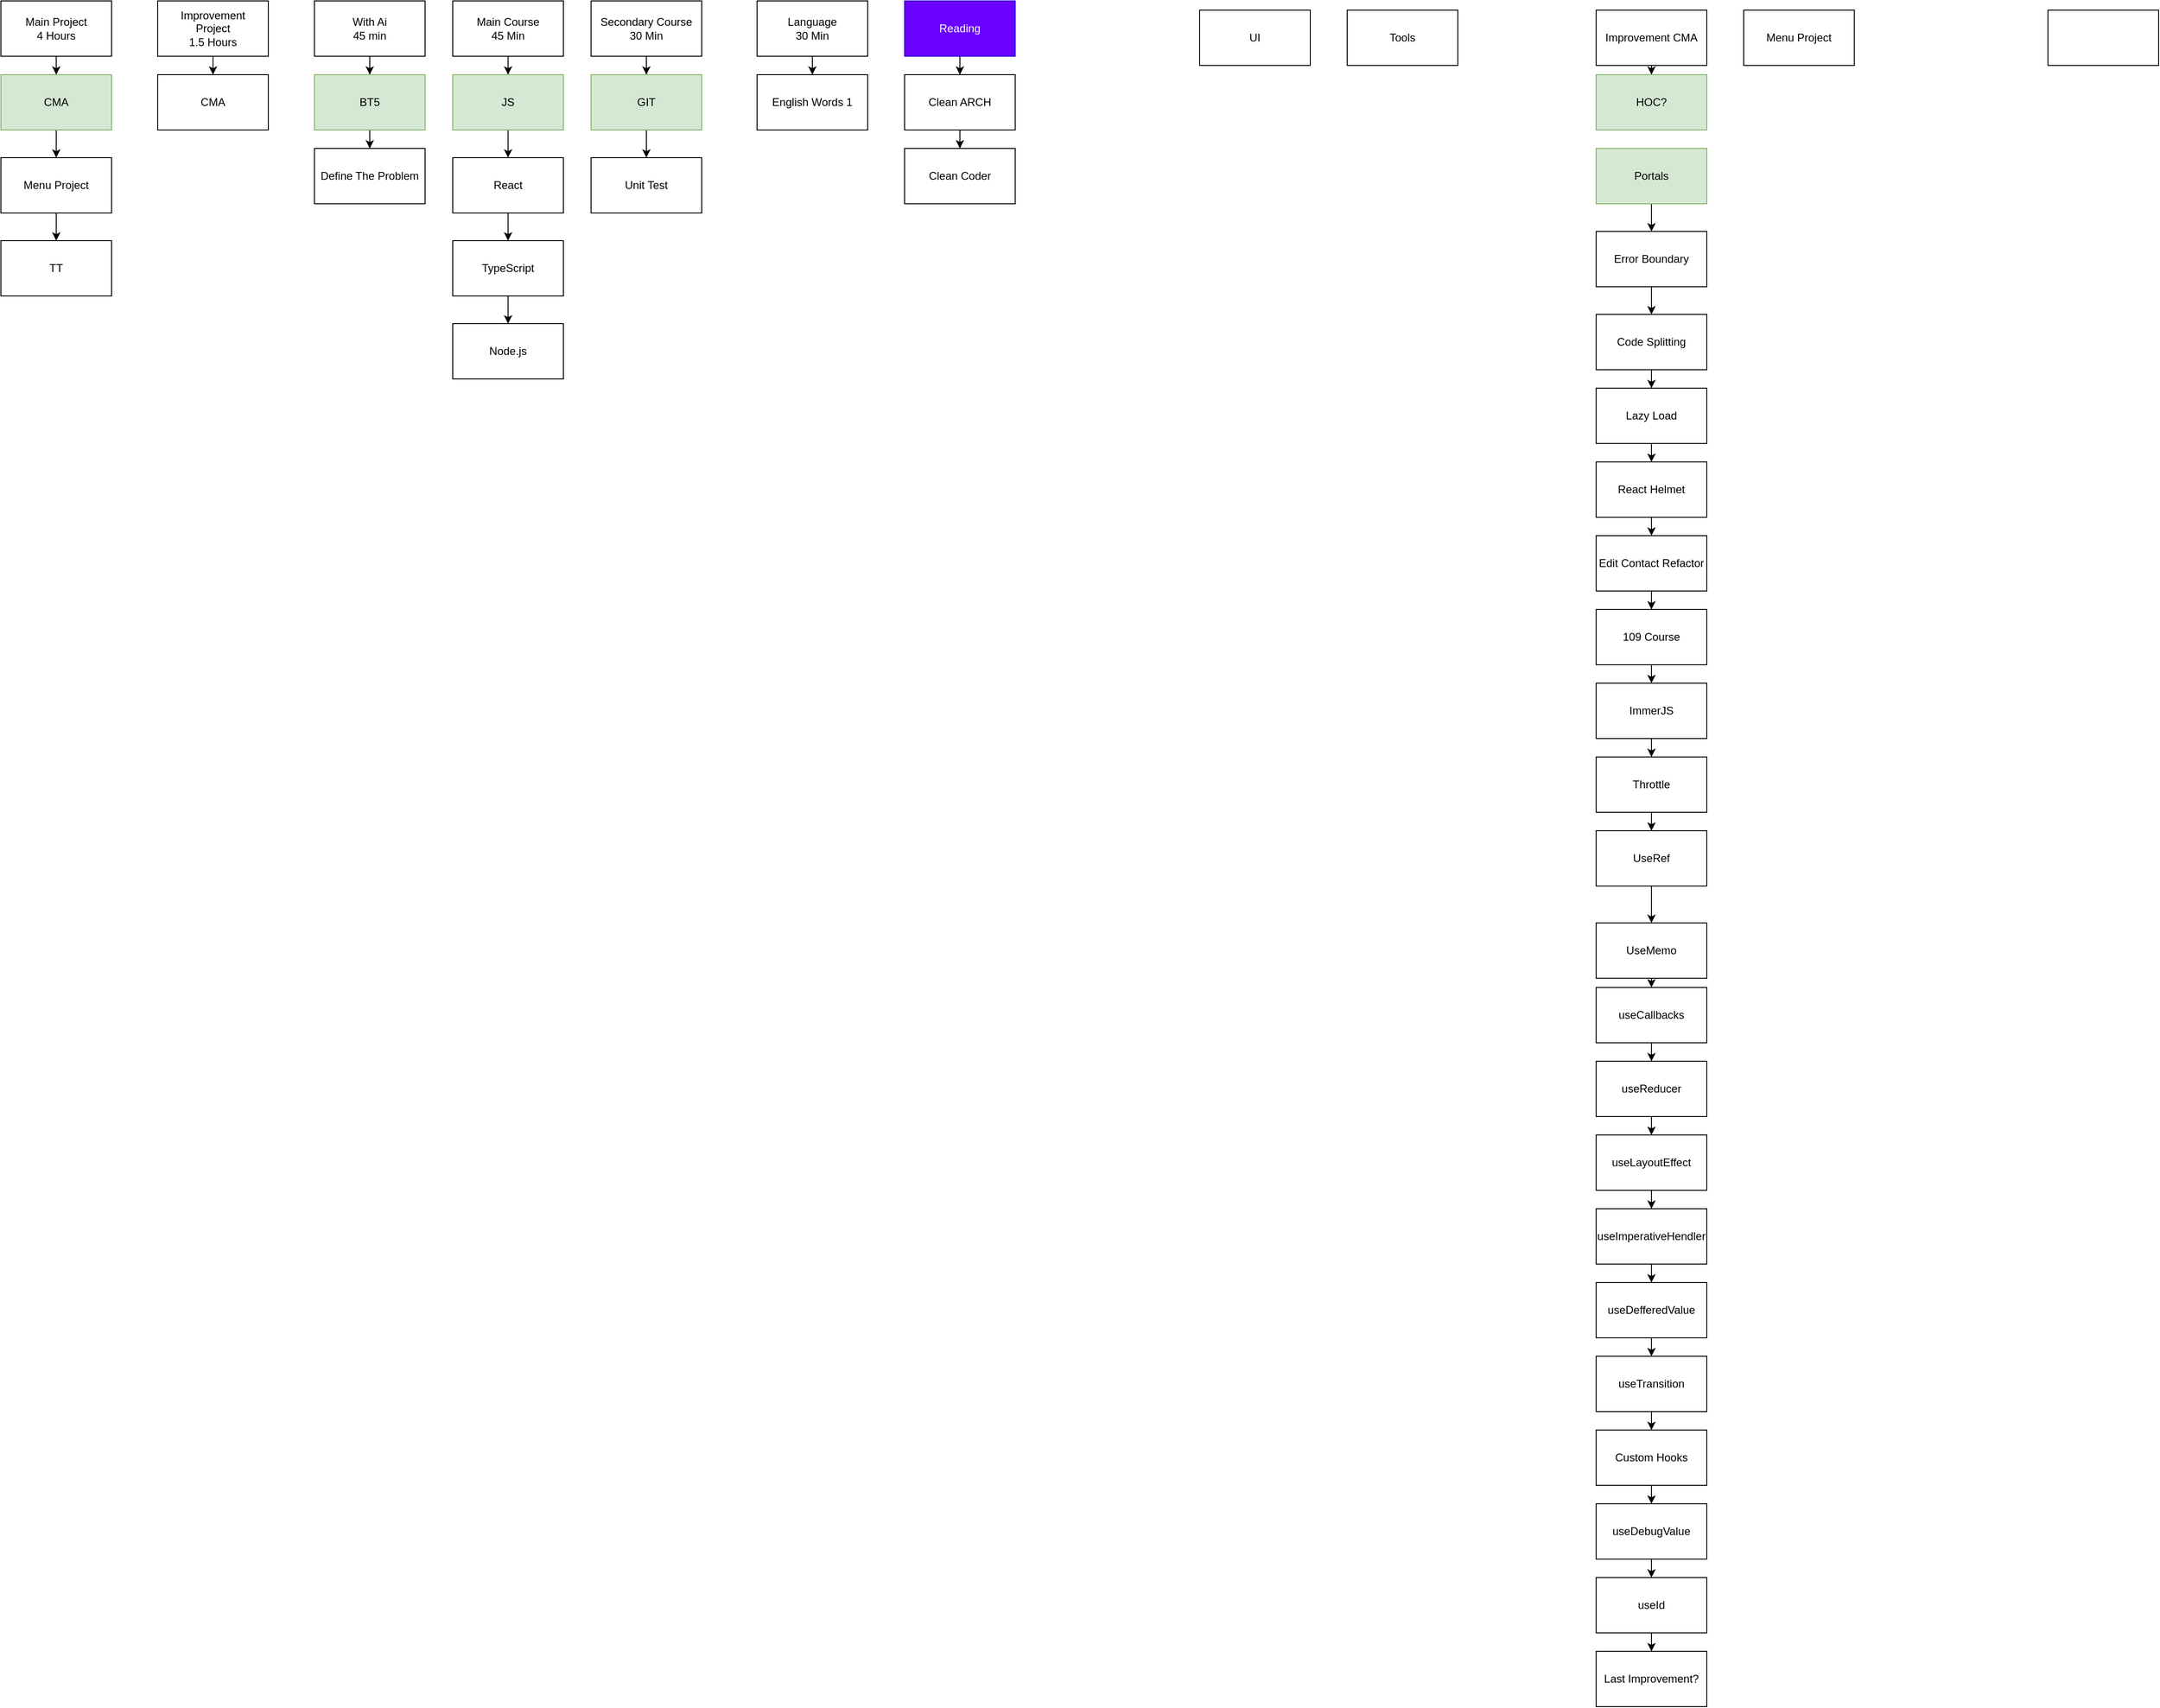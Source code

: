 <mxfile version="24.5.5" type="github">
  <diagram name="Page-1" id="LG2aejodbbx1wu4bJTzq">
    <mxGraphModel dx="1371" dy="667" grid="1" gridSize="10" guides="1" tooltips="1" connect="1" arrows="1" fold="1" page="1" pageScale="1" pageWidth="850" pageHeight="1100" math="0" shadow="0">
      <root>
        <mxCell id="0" />
        <mxCell id="1" parent="0" />
        <mxCell id="z8JezbtAQ2rlnTOmX2S_-20" style="edgeStyle=orthogonalEdgeStyle;rounded=0;orthogonalLoop=1;jettySize=auto;html=1;" parent="1" source="z8JezbtAQ2rlnTOmX2S_-1" target="z8JezbtAQ2rlnTOmX2S_-21" edge="1">
          <mxGeometry relative="1" as="geometry">
            <mxPoint x="-100" y="120" as="targetPoint" />
          </mxGeometry>
        </mxCell>
        <mxCell id="z8JezbtAQ2rlnTOmX2S_-1" value="Secondary Course&lt;div&gt;30 Min&lt;/div&gt;" style="rounded=0;whiteSpace=wrap;html=1;" parent="1" vertex="1">
          <mxGeometry x="-160" y="40" width="120" height="60" as="geometry" />
        </mxCell>
        <mxCell id="z8JezbtAQ2rlnTOmX2S_-16" style="edgeStyle=orthogonalEdgeStyle;rounded=0;orthogonalLoop=1;jettySize=auto;html=1;" parent="1" source="z8JezbtAQ2rlnTOmX2S_-2" target="z8JezbtAQ2rlnTOmX2S_-17" edge="1">
          <mxGeometry relative="1" as="geometry">
            <mxPoint x="-740" y="130" as="targetPoint" />
          </mxGeometry>
        </mxCell>
        <mxCell id="z8JezbtAQ2rlnTOmX2S_-2" value="Main Project&lt;div&gt;4 Hours&lt;/div&gt;" style="rounded=0;whiteSpace=wrap;html=1;" parent="1" vertex="1">
          <mxGeometry x="-800" y="40" width="120" height="60" as="geometry" />
        </mxCell>
        <mxCell id="z8JezbtAQ2rlnTOmX2S_-10" style="edgeStyle=orthogonalEdgeStyle;rounded=0;orthogonalLoop=1;jettySize=auto;html=1;" parent="1" source="z8JezbtAQ2rlnTOmX2S_-3" target="z8JezbtAQ2rlnTOmX2S_-11" edge="1">
          <mxGeometry relative="1" as="geometry">
            <mxPoint x="-250" y="130" as="targetPoint" />
          </mxGeometry>
        </mxCell>
        <mxCell id="z8JezbtAQ2rlnTOmX2S_-3" value="Main Course&lt;div&gt;45 Min&lt;/div&gt;" style="rounded=0;whiteSpace=wrap;html=1;" parent="1" vertex="1">
          <mxGeometry x="-310" y="40" width="120" height="60" as="geometry" />
        </mxCell>
        <mxCell id="z8JezbtAQ2rlnTOmX2S_-24" style="edgeStyle=orthogonalEdgeStyle;rounded=0;orthogonalLoop=1;jettySize=auto;html=1;" parent="1" source="z8JezbtAQ2rlnTOmX2S_-4" target="z8JezbtAQ2rlnTOmX2S_-25" edge="1">
          <mxGeometry relative="1" as="geometry">
            <mxPoint x="-570" y="130" as="targetPoint" />
          </mxGeometry>
        </mxCell>
        <mxCell id="z8JezbtAQ2rlnTOmX2S_-4" value="Improvement&lt;div&gt;Project&lt;/div&gt;&lt;div&gt;1.5 Hours&lt;/div&gt;" style="rounded=0;whiteSpace=wrap;html=1;" parent="1" vertex="1">
          <mxGeometry x="-630" y="40" width="120" height="60" as="geometry" />
        </mxCell>
        <mxCell id="z8JezbtAQ2rlnTOmX2S_-5" value="UI" style="rounded=0;whiteSpace=wrap;html=1;" parent="1" vertex="1">
          <mxGeometry x="500" y="50" width="120" height="60" as="geometry" />
        </mxCell>
        <mxCell id="z8JezbtAQ2rlnTOmX2S_-6" value="Tools" style="rounded=0;whiteSpace=wrap;html=1;" parent="1" vertex="1">
          <mxGeometry x="660" y="50" width="120" height="60" as="geometry" />
        </mxCell>
        <mxCell id="z8JezbtAQ2rlnTOmX2S_-30" style="edgeStyle=orthogonalEdgeStyle;rounded=0;orthogonalLoop=1;jettySize=auto;html=1;" parent="1" source="z8JezbtAQ2rlnTOmX2S_-7" target="z8JezbtAQ2rlnTOmX2S_-31" edge="1">
          <mxGeometry relative="1" as="geometry">
            <mxPoint x="-400" y="130" as="targetPoint" />
          </mxGeometry>
        </mxCell>
        <mxCell id="z8JezbtAQ2rlnTOmX2S_-7" value="With Ai&lt;div&gt;45 min&lt;/div&gt;" style="rounded=0;whiteSpace=wrap;html=1;" parent="1" vertex="1">
          <mxGeometry x="-460" y="40" width="120" height="60" as="geometry" />
        </mxCell>
        <mxCell id="z8JezbtAQ2rlnTOmX2S_-26" style="edgeStyle=orthogonalEdgeStyle;rounded=0;orthogonalLoop=1;jettySize=auto;html=1;" parent="1" source="z8JezbtAQ2rlnTOmX2S_-8" target="z8JezbtAQ2rlnTOmX2S_-27" edge="1">
          <mxGeometry relative="1" as="geometry">
            <mxPoint x="240" y="130" as="targetPoint" />
          </mxGeometry>
        </mxCell>
        <mxCell id="z8JezbtAQ2rlnTOmX2S_-8" value="Reading" style="rounded=0;whiteSpace=wrap;html=1;fillColor=#6a00ff;fontColor=#ffffff;strokeColor=#3700CC;" parent="1" vertex="1">
          <mxGeometry x="180" y="40" width="120" height="60" as="geometry" />
        </mxCell>
        <mxCell id="z8JezbtAQ2rlnTOmX2S_-28" style="edgeStyle=orthogonalEdgeStyle;rounded=0;orthogonalLoop=1;jettySize=auto;html=1;" parent="1" source="z8JezbtAQ2rlnTOmX2S_-9" target="z8JezbtAQ2rlnTOmX2S_-29" edge="1">
          <mxGeometry relative="1" as="geometry">
            <mxPoint x="80" y="130" as="targetPoint" />
          </mxGeometry>
        </mxCell>
        <mxCell id="z8JezbtAQ2rlnTOmX2S_-9" value="Language&lt;div&gt;30 Min&lt;/div&gt;" style="rounded=0;whiteSpace=wrap;html=1;" parent="1" vertex="1">
          <mxGeometry x="20" y="40" width="120" height="60" as="geometry" />
        </mxCell>
        <mxCell id="z8JezbtAQ2rlnTOmX2S_-14" style="edgeStyle=orthogonalEdgeStyle;rounded=0;orthogonalLoop=1;jettySize=auto;html=1;" parent="1" source="z8JezbtAQ2rlnTOmX2S_-11" target="z8JezbtAQ2rlnTOmX2S_-15" edge="1">
          <mxGeometry relative="1" as="geometry">
            <mxPoint x="-250" y="220" as="targetPoint" />
          </mxGeometry>
        </mxCell>
        <mxCell id="z8JezbtAQ2rlnTOmX2S_-11" value="JS" style="rounded=0;whiteSpace=wrap;html=1;fillColor=#d5e8d4;strokeColor=#82b366;" parent="1" vertex="1">
          <mxGeometry x="-310" y="120" width="120" height="60" as="geometry" />
        </mxCell>
        <mxCell id="KyUrAidOEwDMEyV5-HBK-1" style="edgeStyle=orthogonalEdgeStyle;rounded=0;orthogonalLoop=1;jettySize=auto;html=1;" parent="1" source="z8JezbtAQ2rlnTOmX2S_-15" target="KyUrAidOEwDMEyV5-HBK-2" edge="1">
          <mxGeometry relative="1" as="geometry">
            <mxPoint x="-250" y="300" as="targetPoint" />
          </mxGeometry>
        </mxCell>
        <mxCell id="z8JezbtAQ2rlnTOmX2S_-15" value="React" style="rounded=0;whiteSpace=wrap;html=1;" parent="1" vertex="1">
          <mxGeometry x="-310" y="210" width="120" height="60" as="geometry" />
        </mxCell>
        <mxCell id="z8JezbtAQ2rlnTOmX2S_-18" style="edgeStyle=orthogonalEdgeStyle;rounded=0;orthogonalLoop=1;jettySize=auto;html=1;" parent="1" source="z8JezbtAQ2rlnTOmX2S_-17" target="z8JezbtAQ2rlnTOmX2S_-19" edge="1">
          <mxGeometry relative="1" as="geometry">
            <mxPoint x="-740" y="210" as="targetPoint" />
          </mxGeometry>
        </mxCell>
        <mxCell id="z8JezbtAQ2rlnTOmX2S_-17" value="CMA" style="rounded=0;whiteSpace=wrap;html=1;fillColor=#d5e8d4;strokeColor=#82b366;" parent="1" vertex="1">
          <mxGeometry x="-800" y="120" width="120" height="60" as="geometry" />
        </mxCell>
        <mxCell id="z8JezbtAQ2rlnTOmX2S_-36" style="edgeStyle=orthogonalEdgeStyle;rounded=0;orthogonalLoop=1;jettySize=auto;html=1;" parent="1" source="z8JezbtAQ2rlnTOmX2S_-19" target="z8JezbtAQ2rlnTOmX2S_-37" edge="1">
          <mxGeometry relative="1" as="geometry">
            <mxPoint x="-740" y="310" as="targetPoint" />
          </mxGeometry>
        </mxCell>
        <mxCell id="z8JezbtAQ2rlnTOmX2S_-19" value="Menu Project" style="rounded=0;whiteSpace=wrap;html=1;" parent="1" vertex="1">
          <mxGeometry x="-800" y="210" width="120" height="60" as="geometry" />
        </mxCell>
        <mxCell id="z8JezbtAQ2rlnTOmX2S_-22" style="edgeStyle=orthogonalEdgeStyle;rounded=0;orthogonalLoop=1;jettySize=auto;html=1;" parent="1" source="z8JezbtAQ2rlnTOmX2S_-21" target="z8JezbtAQ2rlnTOmX2S_-23" edge="1">
          <mxGeometry relative="1" as="geometry">
            <mxPoint x="-100" y="210" as="targetPoint" />
          </mxGeometry>
        </mxCell>
        <mxCell id="z8JezbtAQ2rlnTOmX2S_-21" value="GIT" style="rounded=0;whiteSpace=wrap;html=1;fillColor=#d5e8d4;strokeColor=#82b366;" parent="1" vertex="1">
          <mxGeometry x="-160" y="120" width="120" height="60" as="geometry" />
        </mxCell>
        <mxCell id="z8JezbtAQ2rlnTOmX2S_-23" value="Unit Test" style="rounded=0;whiteSpace=wrap;html=1;" parent="1" vertex="1">
          <mxGeometry x="-160" y="210" width="120" height="60" as="geometry" />
        </mxCell>
        <mxCell id="z8JezbtAQ2rlnTOmX2S_-25" value="CMA" style="rounded=0;whiteSpace=wrap;html=1;" parent="1" vertex="1">
          <mxGeometry x="-630" y="120" width="120" height="60" as="geometry" />
        </mxCell>
        <mxCell id="z8JezbtAQ2rlnTOmX2S_-34" style="edgeStyle=orthogonalEdgeStyle;rounded=0;orthogonalLoop=1;jettySize=auto;html=1;" parent="1" source="z8JezbtAQ2rlnTOmX2S_-27" target="z8JezbtAQ2rlnTOmX2S_-35" edge="1">
          <mxGeometry relative="1" as="geometry">
            <mxPoint x="240" y="210" as="targetPoint" />
          </mxGeometry>
        </mxCell>
        <mxCell id="z8JezbtAQ2rlnTOmX2S_-27" value="Clean ARCH" style="rounded=0;whiteSpace=wrap;html=1;" parent="1" vertex="1">
          <mxGeometry x="180" y="120" width="120" height="60" as="geometry" />
        </mxCell>
        <mxCell id="z8JezbtAQ2rlnTOmX2S_-29" value="English Words 1" style="rounded=0;whiteSpace=wrap;html=1;" parent="1" vertex="1">
          <mxGeometry x="20" y="120" width="120" height="60" as="geometry" />
        </mxCell>
        <mxCell id="z8JezbtAQ2rlnTOmX2S_-32" style="edgeStyle=orthogonalEdgeStyle;rounded=0;orthogonalLoop=1;jettySize=auto;html=1;" parent="1" source="z8JezbtAQ2rlnTOmX2S_-31" target="z8JezbtAQ2rlnTOmX2S_-33" edge="1">
          <mxGeometry relative="1" as="geometry">
            <mxPoint x="-400" y="210" as="targetPoint" />
          </mxGeometry>
        </mxCell>
        <mxCell id="z8JezbtAQ2rlnTOmX2S_-31" value="BT5" style="rounded=0;whiteSpace=wrap;html=1;fillColor=#d5e8d4;strokeColor=#82b366;" parent="1" vertex="1">
          <mxGeometry x="-460" y="120" width="120" height="60" as="geometry" />
        </mxCell>
        <mxCell id="z8JezbtAQ2rlnTOmX2S_-33" value="Define The Problem" style="rounded=0;whiteSpace=wrap;html=1;" parent="1" vertex="1">
          <mxGeometry x="-460" y="200" width="120" height="60" as="geometry" />
        </mxCell>
        <mxCell id="z8JezbtAQ2rlnTOmX2S_-35" value="Clean Coder" style="rounded=0;whiteSpace=wrap;html=1;" parent="1" vertex="1">
          <mxGeometry x="180" y="200" width="120" height="60" as="geometry" />
        </mxCell>
        <mxCell id="z8JezbtAQ2rlnTOmX2S_-37" value="TT" style="rounded=0;whiteSpace=wrap;html=1;" parent="1" vertex="1">
          <mxGeometry x="-800" y="300" width="120" height="60" as="geometry" />
        </mxCell>
        <mxCell id="KyUrAidOEwDMEyV5-HBK-3" style="edgeStyle=orthogonalEdgeStyle;rounded=0;orthogonalLoop=1;jettySize=auto;html=1;" parent="1" source="KyUrAidOEwDMEyV5-HBK-2" target="KyUrAidOEwDMEyV5-HBK-4" edge="1">
          <mxGeometry relative="1" as="geometry">
            <mxPoint x="-250" y="400" as="targetPoint" />
          </mxGeometry>
        </mxCell>
        <mxCell id="KyUrAidOEwDMEyV5-HBK-2" value="TypeScript" style="rounded=0;whiteSpace=wrap;html=1;" parent="1" vertex="1">
          <mxGeometry x="-310" y="300" width="120" height="60" as="geometry" />
        </mxCell>
        <mxCell id="KyUrAidOEwDMEyV5-HBK-4" value="Node.js" style="rounded=0;whiteSpace=wrap;html=1;" parent="1" vertex="1">
          <mxGeometry x="-310" y="390" width="120" height="60" as="geometry" />
        </mxCell>
        <mxCell id="KyUrAidOEwDMEyV5-HBK-6" style="edgeStyle=orthogonalEdgeStyle;rounded=0;orthogonalLoop=1;jettySize=auto;html=1;" parent="1" source="KyUrAidOEwDMEyV5-HBK-5" target="KyUrAidOEwDMEyV5-HBK-7" edge="1">
          <mxGeometry relative="1" as="geometry">
            <mxPoint x="990" y="150" as="targetPoint" />
          </mxGeometry>
        </mxCell>
        <mxCell id="KyUrAidOEwDMEyV5-HBK-5" value="Improvement CMA" style="rounded=0;whiteSpace=wrap;html=1;" parent="1" vertex="1">
          <mxGeometry x="930" y="50" width="120" height="60" as="geometry" />
        </mxCell>
        <mxCell id="KyUrAidOEwDMEyV5-HBK-7" value="HOC?" style="rounded=0;whiteSpace=wrap;html=1;fillColor=#d5e8d4;strokeColor=#82b366;" parent="1" vertex="1">
          <mxGeometry x="930" y="120" width="120" height="60" as="geometry" />
        </mxCell>
        <mxCell id="KyUrAidOEwDMEyV5-HBK-9" style="edgeStyle=orthogonalEdgeStyle;rounded=0;orthogonalLoop=1;jettySize=auto;html=1;" parent="1" source="KyUrAidOEwDMEyV5-HBK-8" target="KyUrAidOEwDMEyV5-HBK-10" edge="1">
          <mxGeometry relative="1" as="geometry">
            <mxPoint x="990" y="290" as="targetPoint" />
          </mxGeometry>
        </mxCell>
        <mxCell id="KyUrAidOEwDMEyV5-HBK-8" value="Portals" style="rounded=0;whiteSpace=wrap;html=1;fillColor=#d5e8d4;strokeColor=#82b366;" parent="1" vertex="1">
          <mxGeometry x="930" y="200" width="120" height="60" as="geometry" />
        </mxCell>
        <mxCell id="KyUrAidOEwDMEyV5-HBK-11" style="edgeStyle=orthogonalEdgeStyle;rounded=0;orthogonalLoop=1;jettySize=auto;html=1;" parent="1" source="KyUrAidOEwDMEyV5-HBK-10" target="KyUrAidOEwDMEyV5-HBK-12" edge="1">
          <mxGeometry relative="1" as="geometry">
            <mxPoint x="990" y="380" as="targetPoint" />
          </mxGeometry>
        </mxCell>
        <mxCell id="KyUrAidOEwDMEyV5-HBK-10" value="Error Boundary" style="rounded=0;whiteSpace=wrap;html=1;" parent="1" vertex="1">
          <mxGeometry x="930" y="290" width="120" height="60" as="geometry" />
        </mxCell>
        <mxCell id="KyUrAidOEwDMEyV5-HBK-13" style="edgeStyle=orthogonalEdgeStyle;rounded=0;orthogonalLoop=1;jettySize=auto;html=1;" parent="1" source="KyUrAidOEwDMEyV5-HBK-12" target="KyUrAidOEwDMEyV5-HBK-14" edge="1">
          <mxGeometry relative="1" as="geometry">
            <mxPoint x="990" y="470" as="targetPoint" />
          </mxGeometry>
        </mxCell>
        <mxCell id="KyUrAidOEwDMEyV5-HBK-12" value="Code Splitting" style="rounded=0;whiteSpace=wrap;html=1;" parent="1" vertex="1">
          <mxGeometry x="930" y="380" width="120" height="60" as="geometry" />
        </mxCell>
        <mxCell id="KyUrAidOEwDMEyV5-HBK-15" style="edgeStyle=orthogonalEdgeStyle;rounded=0;orthogonalLoop=1;jettySize=auto;html=1;" parent="1" source="KyUrAidOEwDMEyV5-HBK-14" target="KyUrAidOEwDMEyV5-HBK-16" edge="1">
          <mxGeometry relative="1" as="geometry">
            <mxPoint x="990" y="550" as="targetPoint" />
          </mxGeometry>
        </mxCell>
        <mxCell id="KyUrAidOEwDMEyV5-HBK-14" value="Lazy Load" style="rounded=0;whiteSpace=wrap;html=1;" parent="1" vertex="1">
          <mxGeometry x="930" y="460" width="120" height="60" as="geometry" />
        </mxCell>
        <mxCell id="KyUrAidOEwDMEyV5-HBK-17" style="edgeStyle=orthogonalEdgeStyle;rounded=0;orthogonalLoop=1;jettySize=auto;html=1;" parent="1" source="KyUrAidOEwDMEyV5-HBK-16" target="KyUrAidOEwDMEyV5-HBK-18" edge="1">
          <mxGeometry relative="1" as="geometry">
            <mxPoint x="990" y="630" as="targetPoint" />
          </mxGeometry>
        </mxCell>
        <mxCell id="KyUrAidOEwDMEyV5-HBK-16" value="React Helmet" style="rounded=0;whiteSpace=wrap;html=1;" parent="1" vertex="1">
          <mxGeometry x="930" y="540" width="120" height="60" as="geometry" />
        </mxCell>
        <mxCell id="KyUrAidOEwDMEyV5-HBK-19" style="edgeStyle=orthogonalEdgeStyle;rounded=0;orthogonalLoop=1;jettySize=auto;html=1;" parent="1" source="KyUrAidOEwDMEyV5-HBK-18" target="KyUrAidOEwDMEyV5-HBK-20" edge="1">
          <mxGeometry relative="1" as="geometry">
            <mxPoint x="990" y="710" as="targetPoint" />
          </mxGeometry>
        </mxCell>
        <mxCell id="KyUrAidOEwDMEyV5-HBK-18" value="Edit Contact Refactor" style="rounded=0;whiteSpace=wrap;html=1;" parent="1" vertex="1">
          <mxGeometry x="930" y="620" width="120" height="60" as="geometry" />
        </mxCell>
        <mxCell id="KyUrAidOEwDMEyV5-HBK-21" style="edgeStyle=orthogonalEdgeStyle;rounded=0;orthogonalLoop=1;jettySize=auto;html=1;" parent="1" source="KyUrAidOEwDMEyV5-HBK-20" target="KyUrAidOEwDMEyV5-HBK-22" edge="1">
          <mxGeometry relative="1" as="geometry">
            <mxPoint x="990" y="800" as="targetPoint" />
          </mxGeometry>
        </mxCell>
        <mxCell id="KyUrAidOEwDMEyV5-HBK-20" value="109 Course" style="rounded=0;whiteSpace=wrap;html=1;" parent="1" vertex="1">
          <mxGeometry x="930" y="700" width="120" height="60" as="geometry" />
        </mxCell>
        <mxCell id="KyUrAidOEwDMEyV5-HBK-23" style="edgeStyle=orthogonalEdgeStyle;rounded=0;orthogonalLoop=1;jettySize=auto;html=1;" parent="1" source="KyUrAidOEwDMEyV5-HBK-22" target="KyUrAidOEwDMEyV5-HBK-24" edge="1">
          <mxGeometry relative="1" as="geometry">
            <mxPoint x="990" y="870" as="targetPoint" />
          </mxGeometry>
        </mxCell>
        <mxCell id="KyUrAidOEwDMEyV5-HBK-22" value="ImmerJS" style="rounded=0;whiteSpace=wrap;html=1;" parent="1" vertex="1">
          <mxGeometry x="930" y="780" width="120" height="60" as="geometry" />
        </mxCell>
        <mxCell id="KyUrAidOEwDMEyV5-HBK-25" style="edgeStyle=orthogonalEdgeStyle;rounded=0;orthogonalLoop=1;jettySize=auto;html=1;" parent="1" source="KyUrAidOEwDMEyV5-HBK-24" target="KyUrAidOEwDMEyV5-HBK-26" edge="1">
          <mxGeometry relative="1" as="geometry">
            <mxPoint x="990" y="950" as="targetPoint" />
          </mxGeometry>
        </mxCell>
        <mxCell id="KyUrAidOEwDMEyV5-HBK-24" value="Throttle" style="rounded=0;whiteSpace=wrap;html=1;" parent="1" vertex="1">
          <mxGeometry x="930" y="860" width="120" height="60" as="geometry" />
        </mxCell>
        <mxCell id="KyUrAidOEwDMEyV5-HBK-27" style="edgeStyle=orthogonalEdgeStyle;rounded=0;orthogonalLoop=1;jettySize=auto;html=1;" parent="1" source="KyUrAidOEwDMEyV5-HBK-26" target="KyUrAidOEwDMEyV5-HBK-28" edge="1">
          <mxGeometry relative="1" as="geometry">
            <mxPoint x="990" y="1040" as="targetPoint" />
          </mxGeometry>
        </mxCell>
        <mxCell id="KyUrAidOEwDMEyV5-HBK-26" value="UseRef" style="rounded=0;whiteSpace=wrap;html=1;" parent="1" vertex="1">
          <mxGeometry x="930" y="940" width="120" height="60" as="geometry" />
        </mxCell>
        <mxCell id="KyUrAidOEwDMEyV5-HBK-29" style="edgeStyle=orthogonalEdgeStyle;rounded=0;orthogonalLoop=1;jettySize=auto;html=1;" parent="1" source="KyUrAidOEwDMEyV5-HBK-28" target="KyUrAidOEwDMEyV5-HBK-30" edge="1">
          <mxGeometry relative="1" as="geometry">
            <mxPoint x="990" y="1140" as="targetPoint" />
          </mxGeometry>
        </mxCell>
        <mxCell id="KyUrAidOEwDMEyV5-HBK-28" value="UseMemo" style="rounded=0;whiteSpace=wrap;html=1;" parent="1" vertex="1">
          <mxGeometry x="930" y="1040" width="120" height="60" as="geometry" />
        </mxCell>
        <mxCell id="KyUrAidOEwDMEyV5-HBK-31" style="edgeStyle=orthogonalEdgeStyle;rounded=0;orthogonalLoop=1;jettySize=auto;html=1;" parent="1" source="KyUrAidOEwDMEyV5-HBK-30" target="KyUrAidOEwDMEyV5-HBK-32" edge="1">
          <mxGeometry relative="1" as="geometry">
            <mxPoint x="990" y="1200" as="targetPoint" />
          </mxGeometry>
        </mxCell>
        <mxCell id="KyUrAidOEwDMEyV5-HBK-30" value="useCallbacks" style="rounded=0;whiteSpace=wrap;html=1;" parent="1" vertex="1">
          <mxGeometry x="930" y="1110" width="120" height="60" as="geometry" />
        </mxCell>
        <mxCell id="KyUrAidOEwDMEyV5-HBK-33" style="edgeStyle=orthogonalEdgeStyle;rounded=0;orthogonalLoop=1;jettySize=auto;html=1;" parent="1" source="KyUrAidOEwDMEyV5-HBK-32" target="KyUrAidOEwDMEyV5-HBK-34" edge="1">
          <mxGeometry relative="1" as="geometry">
            <mxPoint x="990" y="1280" as="targetPoint" />
          </mxGeometry>
        </mxCell>
        <mxCell id="KyUrAidOEwDMEyV5-HBK-32" value="useReducer" style="rounded=0;whiteSpace=wrap;html=1;" parent="1" vertex="1">
          <mxGeometry x="930" y="1190" width="120" height="60" as="geometry" />
        </mxCell>
        <mxCell id="KyUrAidOEwDMEyV5-HBK-35" style="edgeStyle=orthogonalEdgeStyle;rounded=0;orthogonalLoop=1;jettySize=auto;html=1;" parent="1" source="KyUrAidOEwDMEyV5-HBK-34" target="KyUrAidOEwDMEyV5-HBK-36" edge="1">
          <mxGeometry relative="1" as="geometry">
            <mxPoint x="990" y="1360" as="targetPoint" />
          </mxGeometry>
        </mxCell>
        <mxCell id="KyUrAidOEwDMEyV5-HBK-34" value="useLayoutEffect" style="rounded=0;whiteSpace=wrap;html=1;" parent="1" vertex="1">
          <mxGeometry x="930" y="1270" width="120" height="60" as="geometry" />
        </mxCell>
        <mxCell id="KyUrAidOEwDMEyV5-HBK-37" style="edgeStyle=orthogonalEdgeStyle;rounded=0;orthogonalLoop=1;jettySize=auto;html=1;" parent="1" source="KyUrAidOEwDMEyV5-HBK-36" target="KyUrAidOEwDMEyV5-HBK-38" edge="1">
          <mxGeometry relative="1" as="geometry">
            <mxPoint x="990" y="1450" as="targetPoint" />
          </mxGeometry>
        </mxCell>
        <mxCell id="KyUrAidOEwDMEyV5-HBK-36" value="useImperativeHendler" style="rounded=0;whiteSpace=wrap;html=1;" parent="1" vertex="1">
          <mxGeometry x="930" y="1350" width="120" height="60" as="geometry" />
        </mxCell>
        <mxCell id="KyUrAidOEwDMEyV5-HBK-39" style="edgeStyle=orthogonalEdgeStyle;rounded=0;orthogonalLoop=1;jettySize=auto;html=1;" parent="1" source="KyUrAidOEwDMEyV5-HBK-38" target="KyUrAidOEwDMEyV5-HBK-40" edge="1">
          <mxGeometry relative="1" as="geometry">
            <mxPoint x="990" y="1530" as="targetPoint" />
          </mxGeometry>
        </mxCell>
        <mxCell id="KyUrAidOEwDMEyV5-HBK-38" value="useDefferedValue" style="rounded=0;whiteSpace=wrap;html=1;" parent="1" vertex="1">
          <mxGeometry x="930" y="1430" width="120" height="60" as="geometry" />
        </mxCell>
        <mxCell id="KyUrAidOEwDMEyV5-HBK-41" style="edgeStyle=orthogonalEdgeStyle;rounded=0;orthogonalLoop=1;jettySize=auto;html=1;" parent="1" source="KyUrAidOEwDMEyV5-HBK-40" target="KyUrAidOEwDMEyV5-HBK-42" edge="1">
          <mxGeometry relative="1" as="geometry">
            <mxPoint x="990" y="1600" as="targetPoint" />
          </mxGeometry>
        </mxCell>
        <mxCell id="KyUrAidOEwDMEyV5-HBK-40" value="useTransition" style="rounded=0;whiteSpace=wrap;html=1;" parent="1" vertex="1">
          <mxGeometry x="930" y="1510" width="120" height="60" as="geometry" />
        </mxCell>
        <mxCell id="KyUrAidOEwDMEyV5-HBK-43" style="edgeStyle=orthogonalEdgeStyle;rounded=0;orthogonalLoop=1;jettySize=auto;html=1;" parent="1" source="KyUrAidOEwDMEyV5-HBK-42" target="KyUrAidOEwDMEyV5-HBK-44" edge="1">
          <mxGeometry relative="1" as="geometry">
            <mxPoint x="990" y="1680" as="targetPoint" />
          </mxGeometry>
        </mxCell>
        <mxCell id="KyUrAidOEwDMEyV5-HBK-42" value="Custom Hooks" style="rounded=0;whiteSpace=wrap;html=1;" parent="1" vertex="1">
          <mxGeometry x="930" y="1590" width="120" height="60" as="geometry" />
        </mxCell>
        <mxCell id="KyUrAidOEwDMEyV5-HBK-45" style="edgeStyle=orthogonalEdgeStyle;rounded=0;orthogonalLoop=1;jettySize=auto;html=1;" parent="1" source="KyUrAidOEwDMEyV5-HBK-44" target="KyUrAidOEwDMEyV5-HBK-46" edge="1">
          <mxGeometry relative="1" as="geometry">
            <mxPoint x="990" y="1760" as="targetPoint" />
          </mxGeometry>
        </mxCell>
        <mxCell id="KyUrAidOEwDMEyV5-HBK-44" value="useDebugValue" style="rounded=0;whiteSpace=wrap;html=1;" parent="1" vertex="1">
          <mxGeometry x="930" y="1670" width="120" height="60" as="geometry" />
        </mxCell>
        <mxCell id="KyUrAidOEwDMEyV5-HBK-47" style="edgeStyle=orthogonalEdgeStyle;rounded=0;orthogonalLoop=1;jettySize=auto;html=1;" parent="1" source="KyUrAidOEwDMEyV5-HBK-46" target="KyUrAidOEwDMEyV5-HBK-48" edge="1">
          <mxGeometry relative="1" as="geometry">
            <mxPoint x="990" y="1840" as="targetPoint" />
          </mxGeometry>
        </mxCell>
        <mxCell id="KyUrAidOEwDMEyV5-HBK-46" value="useId" style="rounded=0;whiteSpace=wrap;html=1;" parent="1" vertex="1">
          <mxGeometry x="930" y="1750" width="120" height="60" as="geometry" />
        </mxCell>
        <mxCell id="KyUrAidOEwDMEyV5-HBK-48" value="Last Improvement?" style="rounded=0;whiteSpace=wrap;html=1;" parent="1" vertex="1">
          <mxGeometry x="930" y="1830" width="120" height="60" as="geometry" />
        </mxCell>
        <mxCell id="tOQx_NZllLaw5V6chD3Z-1" value="Menu Project" style="rounded=0;whiteSpace=wrap;html=1;" vertex="1" parent="1">
          <mxGeometry x="1090" y="50" width="120" height="60" as="geometry" />
        </mxCell>
        <mxCell id="tOQx_NZllLaw5V6chD3Z-2" value="" style="rounded=0;whiteSpace=wrap;html=1;" vertex="1" parent="1">
          <mxGeometry x="1420" y="50" width="120" height="60" as="geometry" />
        </mxCell>
      </root>
    </mxGraphModel>
  </diagram>
</mxfile>
